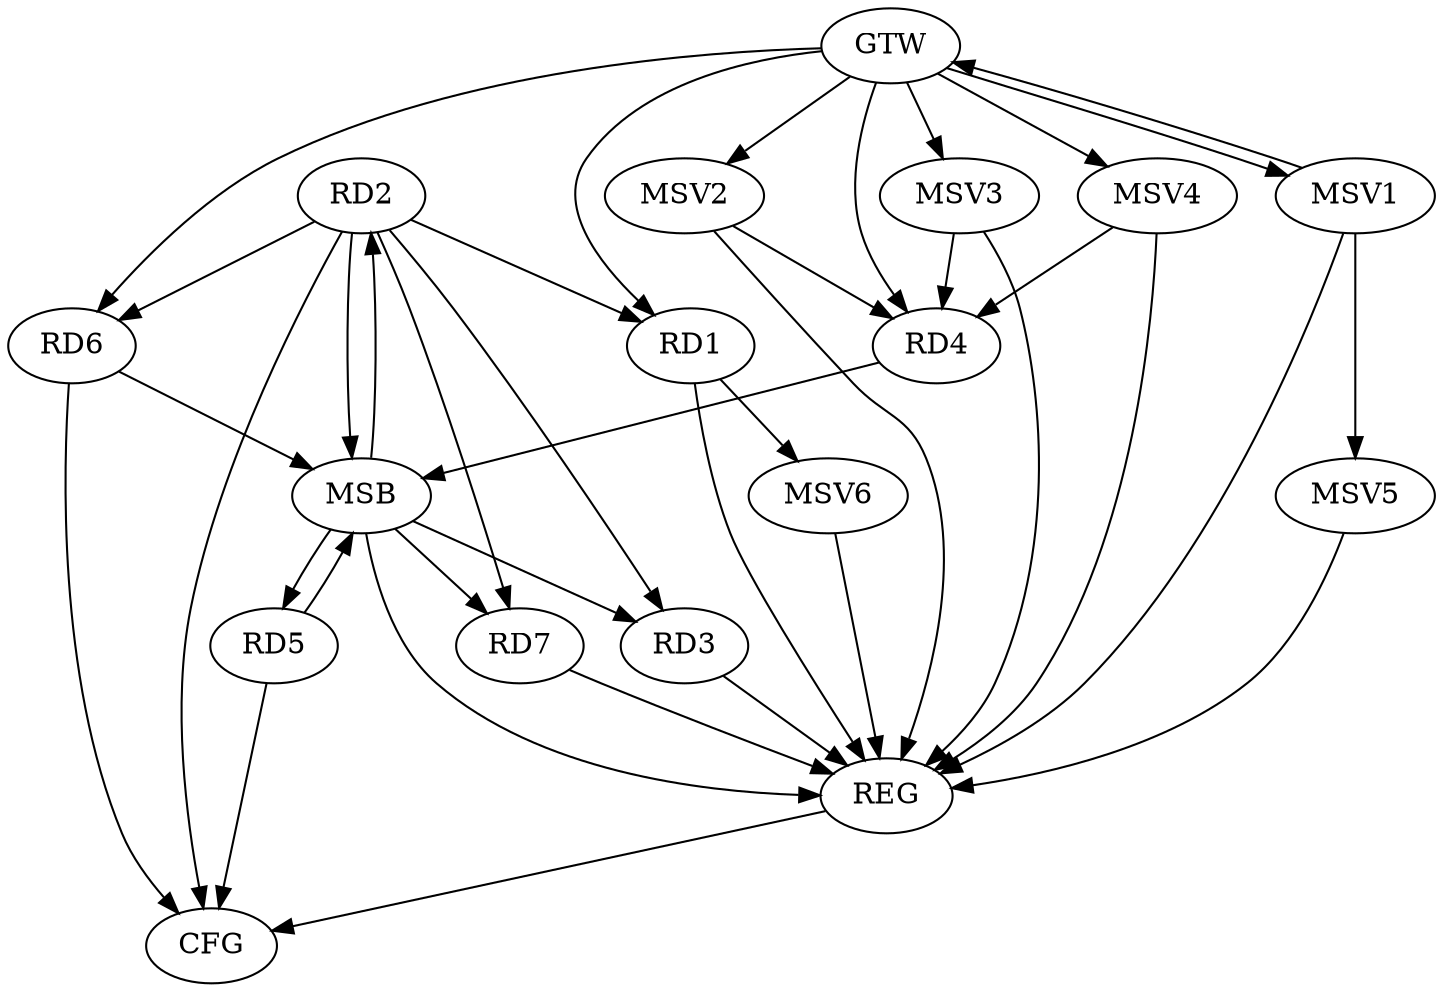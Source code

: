 strict digraph G {
  RD1 [ label="RD1" ];
  RD2 [ label="RD2" ];
  RD3 [ label="RD3" ];
  RD4 [ label="RD4" ];
  RD5 [ label="RD5" ];
  RD6 [ label="RD6" ];
  RD7 [ label="RD7" ];
  GTW [ label="GTW" ];
  REG [ label="REG" ];
  MSB [ label="MSB" ];
  CFG [ label="CFG" ];
  MSV1 [ label="MSV1" ];
  MSV2 [ label="MSV2" ];
  MSV3 [ label="MSV3" ];
  MSV4 [ label="MSV4" ];
  MSV5 [ label="MSV5" ];
  MSV6 [ label="MSV6" ];
  GTW -> RD1;
  GTW -> RD4;
  GTW -> RD6;
  RD1 -> REG;
  RD3 -> REG;
  RD7 -> REG;
  RD2 -> MSB;
  MSB -> RD3;
  MSB -> RD5;
  MSB -> REG;
  RD4 -> MSB;
  MSB -> RD2;
  RD5 -> MSB;
  MSB -> RD7;
  RD6 -> MSB;
  RD6 -> CFG;
  RD5 -> CFG;
  RD2 -> CFG;
  REG -> CFG;
  RD2 -> RD3;
  RD2 -> RD1;
  RD2 -> RD7;
  RD2 -> RD6;
  MSV1 -> GTW;
  GTW -> MSV1;
  MSV1 -> REG;
  MSV2 -> RD4;
  GTW -> MSV2;
  MSV2 -> REG;
  MSV3 -> RD4;
  GTW -> MSV3;
  MSV3 -> REG;
  MSV4 -> RD4;
  GTW -> MSV4;
  MSV4 -> REG;
  MSV1 -> MSV5;
  MSV5 -> REG;
  RD1 -> MSV6;
  MSV6 -> REG;
}
